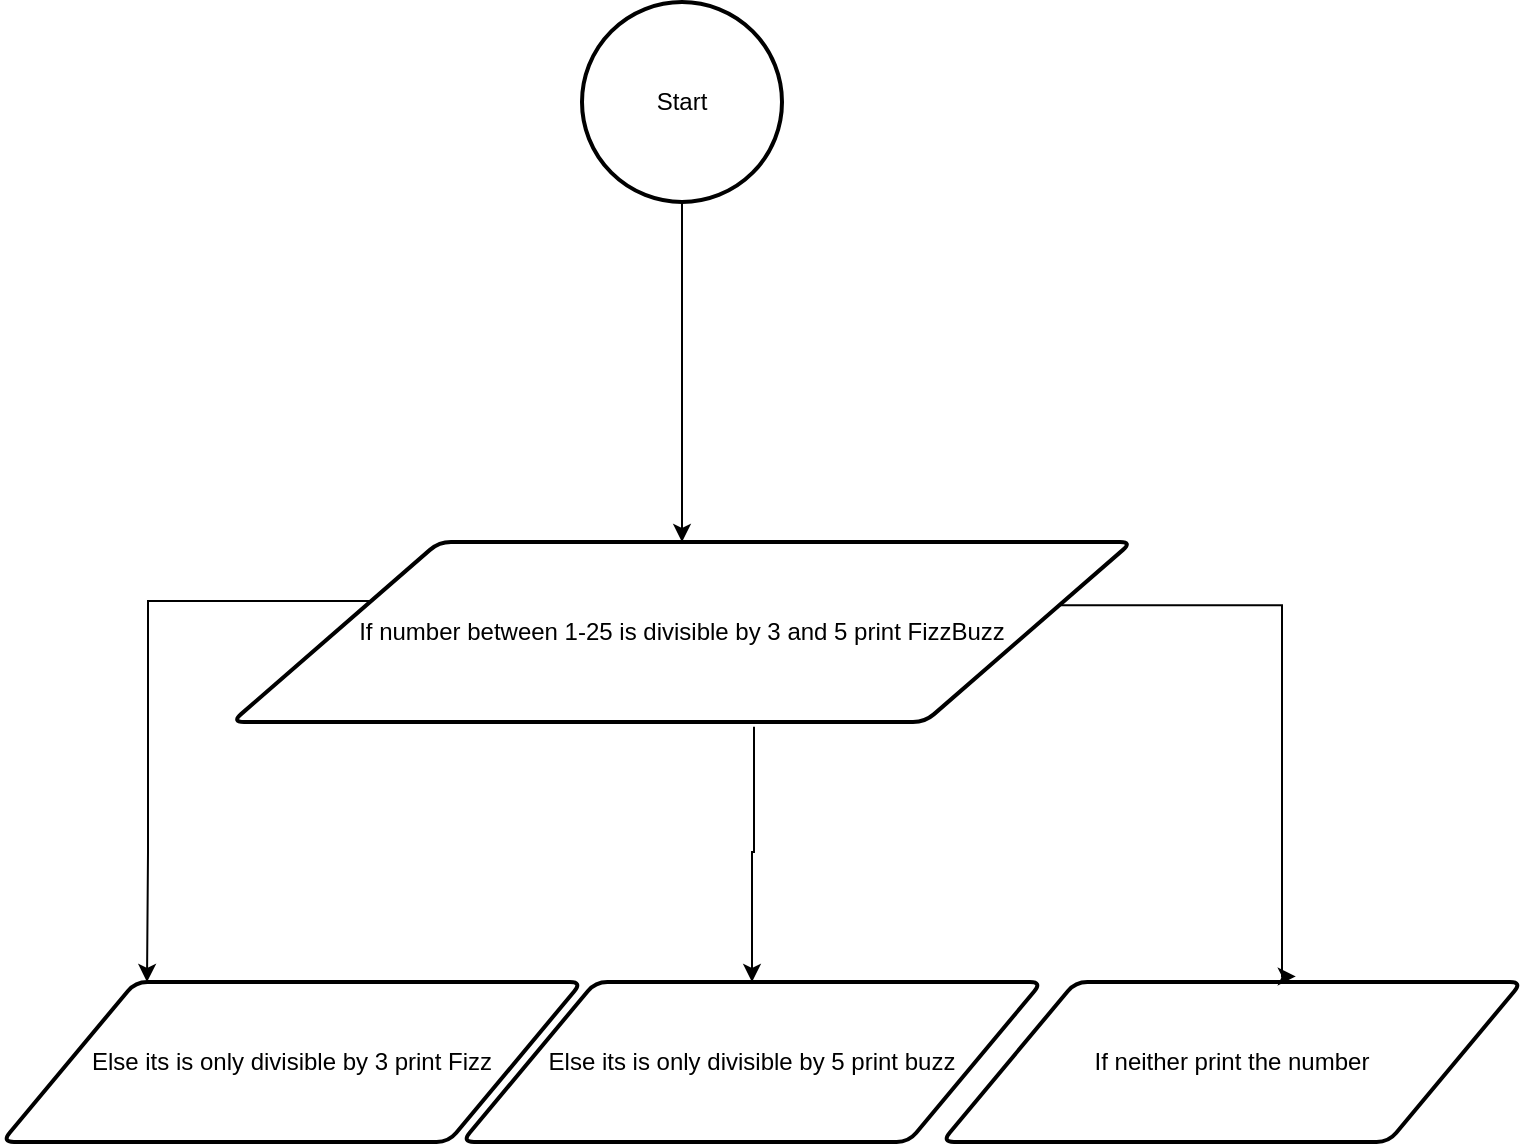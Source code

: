 <mxfile version="24.7.8">
  <diagram name="Page-1" id="mYSNvKxQ1UnH5DGpcMiR">
    <mxGraphModel dx="2140" dy="621" grid="1" gridSize="10" guides="1" tooltips="1" connect="1" arrows="1" fold="1" page="1" pageScale="1" pageWidth="850" pageHeight="1100" math="0" shadow="0">
      <root>
        <mxCell id="0" />
        <mxCell id="1" parent="0" />
        <mxCell id="wrMbscWhI1mrvuHDwMt2-3" style="edgeStyle=orthogonalEdgeStyle;rounded=0;orthogonalLoop=1;jettySize=auto;html=1;entryX=0.5;entryY=0;entryDx=0;entryDy=0;" edge="1" parent="1" source="wrMbscWhI1mrvuHDwMt2-1" target="wrMbscWhI1mrvuHDwMt2-2">
          <mxGeometry relative="1" as="geometry" />
        </mxCell>
        <mxCell id="wrMbscWhI1mrvuHDwMt2-1" value="Start" style="strokeWidth=2;html=1;shape=mxgraph.flowchart.start_2;whiteSpace=wrap;" vertex="1" parent="1">
          <mxGeometry x="290" y="40" width="100" height="100" as="geometry" />
        </mxCell>
        <mxCell id="wrMbscWhI1mrvuHDwMt2-8" style="edgeStyle=orthogonalEdgeStyle;rounded=0;orthogonalLoop=1;jettySize=auto;html=1;entryX=0.25;entryY=0;entryDx=0;entryDy=0;exitX=0;exitY=0.25;exitDx=0;exitDy=0;" edge="1" parent="1" source="wrMbscWhI1mrvuHDwMt2-2" target="wrMbscWhI1mrvuHDwMt2-5">
          <mxGeometry relative="1" as="geometry">
            <Array as="points">
              <mxPoint x="73" y="340" />
              <mxPoint x="73" y="465" />
            </Array>
          </mxGeometry>
        </mxCell>
        <mxCell id="wrMbscWhI1mrvuHDwMt2-9" style="edgeStyle=orthogonalEdgeStyle;rounded=0;orthogonalLoop=1;jettySize=auto;html=1;entryX=0.5;entryY=0;entryDx=0;entryDy=0;exitX=0.58;exitY=1.027;exitDx=0;exitDy=0;exitPerimeter=0;" edge="1" parent="1" source="wrMbscWhI1mrvuHDwMt2-2" target="wrMbscWhI1mrvuHDwMt2-6">
          <mxGeometry relative="1" as="geometry" />
        </mxCell>
        <mxCell id="wrMbscWhI1mrvuHDwMt2-2" value="If number between 1-25 is divisible by 3 and 5 print FizzBuzz" style="shape=parallelogram;html=1;strokeWidth=2;perimeter=parallelogramPerimeter;whiteSpace=wrap;rounded=1;arcSize=12;size=0.23;" vertex="1" parent="1">
          <mxGeometry x="115" y="310" width="450" height="90" as="geometry" />
        </mxCell>
        <mxCell id="wrMbscWhI1mrvuHDwMt2-5" value="Else its is only divisible by 3 print Fizz" style="shape=parallelogram;html=1;strokeWidth=2;perimeter=parallelogramPerimeter;whiteSpace=wrap;rounded=1;arcSize=12;size=0.23;" vertex="1" parent="1">
          <mxGeometry y="530" width="290" height="80" as="geometry" />
        </mxCell>
        <mxCell id="wrMbscWhI1mrvuHDwMt2-6" value="Else its is only divisible by 5 print buzz" style="shape=parallelogram;html=1;strokeWidth=2;perimeter=parallelogramPerimeter;whiteSpace=wrap;rounded=1;arcSize=12;size=0.23;" vertex="1" parent="1">
          <mxGeometry x="230" y="530" width="290" height="80" as="geometry" />
        </mxCell>
        <mxCell id="wrMbscWhI1mrvuHDwMt2-7" value="If neither print the number" style="shape=parallelogram;html=1;strokeWidth=2;perimeter=parallelogramPerimeter;whiteSpace=wrap;rounded=1;arcSize=12;size=0.23;" vertex="1" parent="1">
          <mxGeometry x="470" y="530" width="290" height="80" as="geometry" />
        </mxCell>
        <mxCell id="wrMbscWhI1mrvuHDwMt2-10" style="edgeStyle=orthogonalEdgeStyle;rounded=0;orthogonalLoop=1;jettySize=auto;html=1;entryX=0.61;entryY=-0.035;entryDx=0;entryDy=0;entryPerimeter=0;exitX=0.92;exitY=0.351;exitDx=0;exitDy=0;exitPerimeter=0;" edge="1" parent="1" source="wrMbscWhI1mrvuHDwMt2-2" target="wrMbscWhI1mrvuHDwMt2-7">
          <mxGeometry relative="1" as="geometry">
            <Array as="points">
              <mxPoint x="640" y="342" />
              <mxPoint x="640" y="527" />
            </Array>
          </mxGeometry>
        </mxCell>
      </root>
    </mxGraphModel>
  </diagram>
</mxfile>
